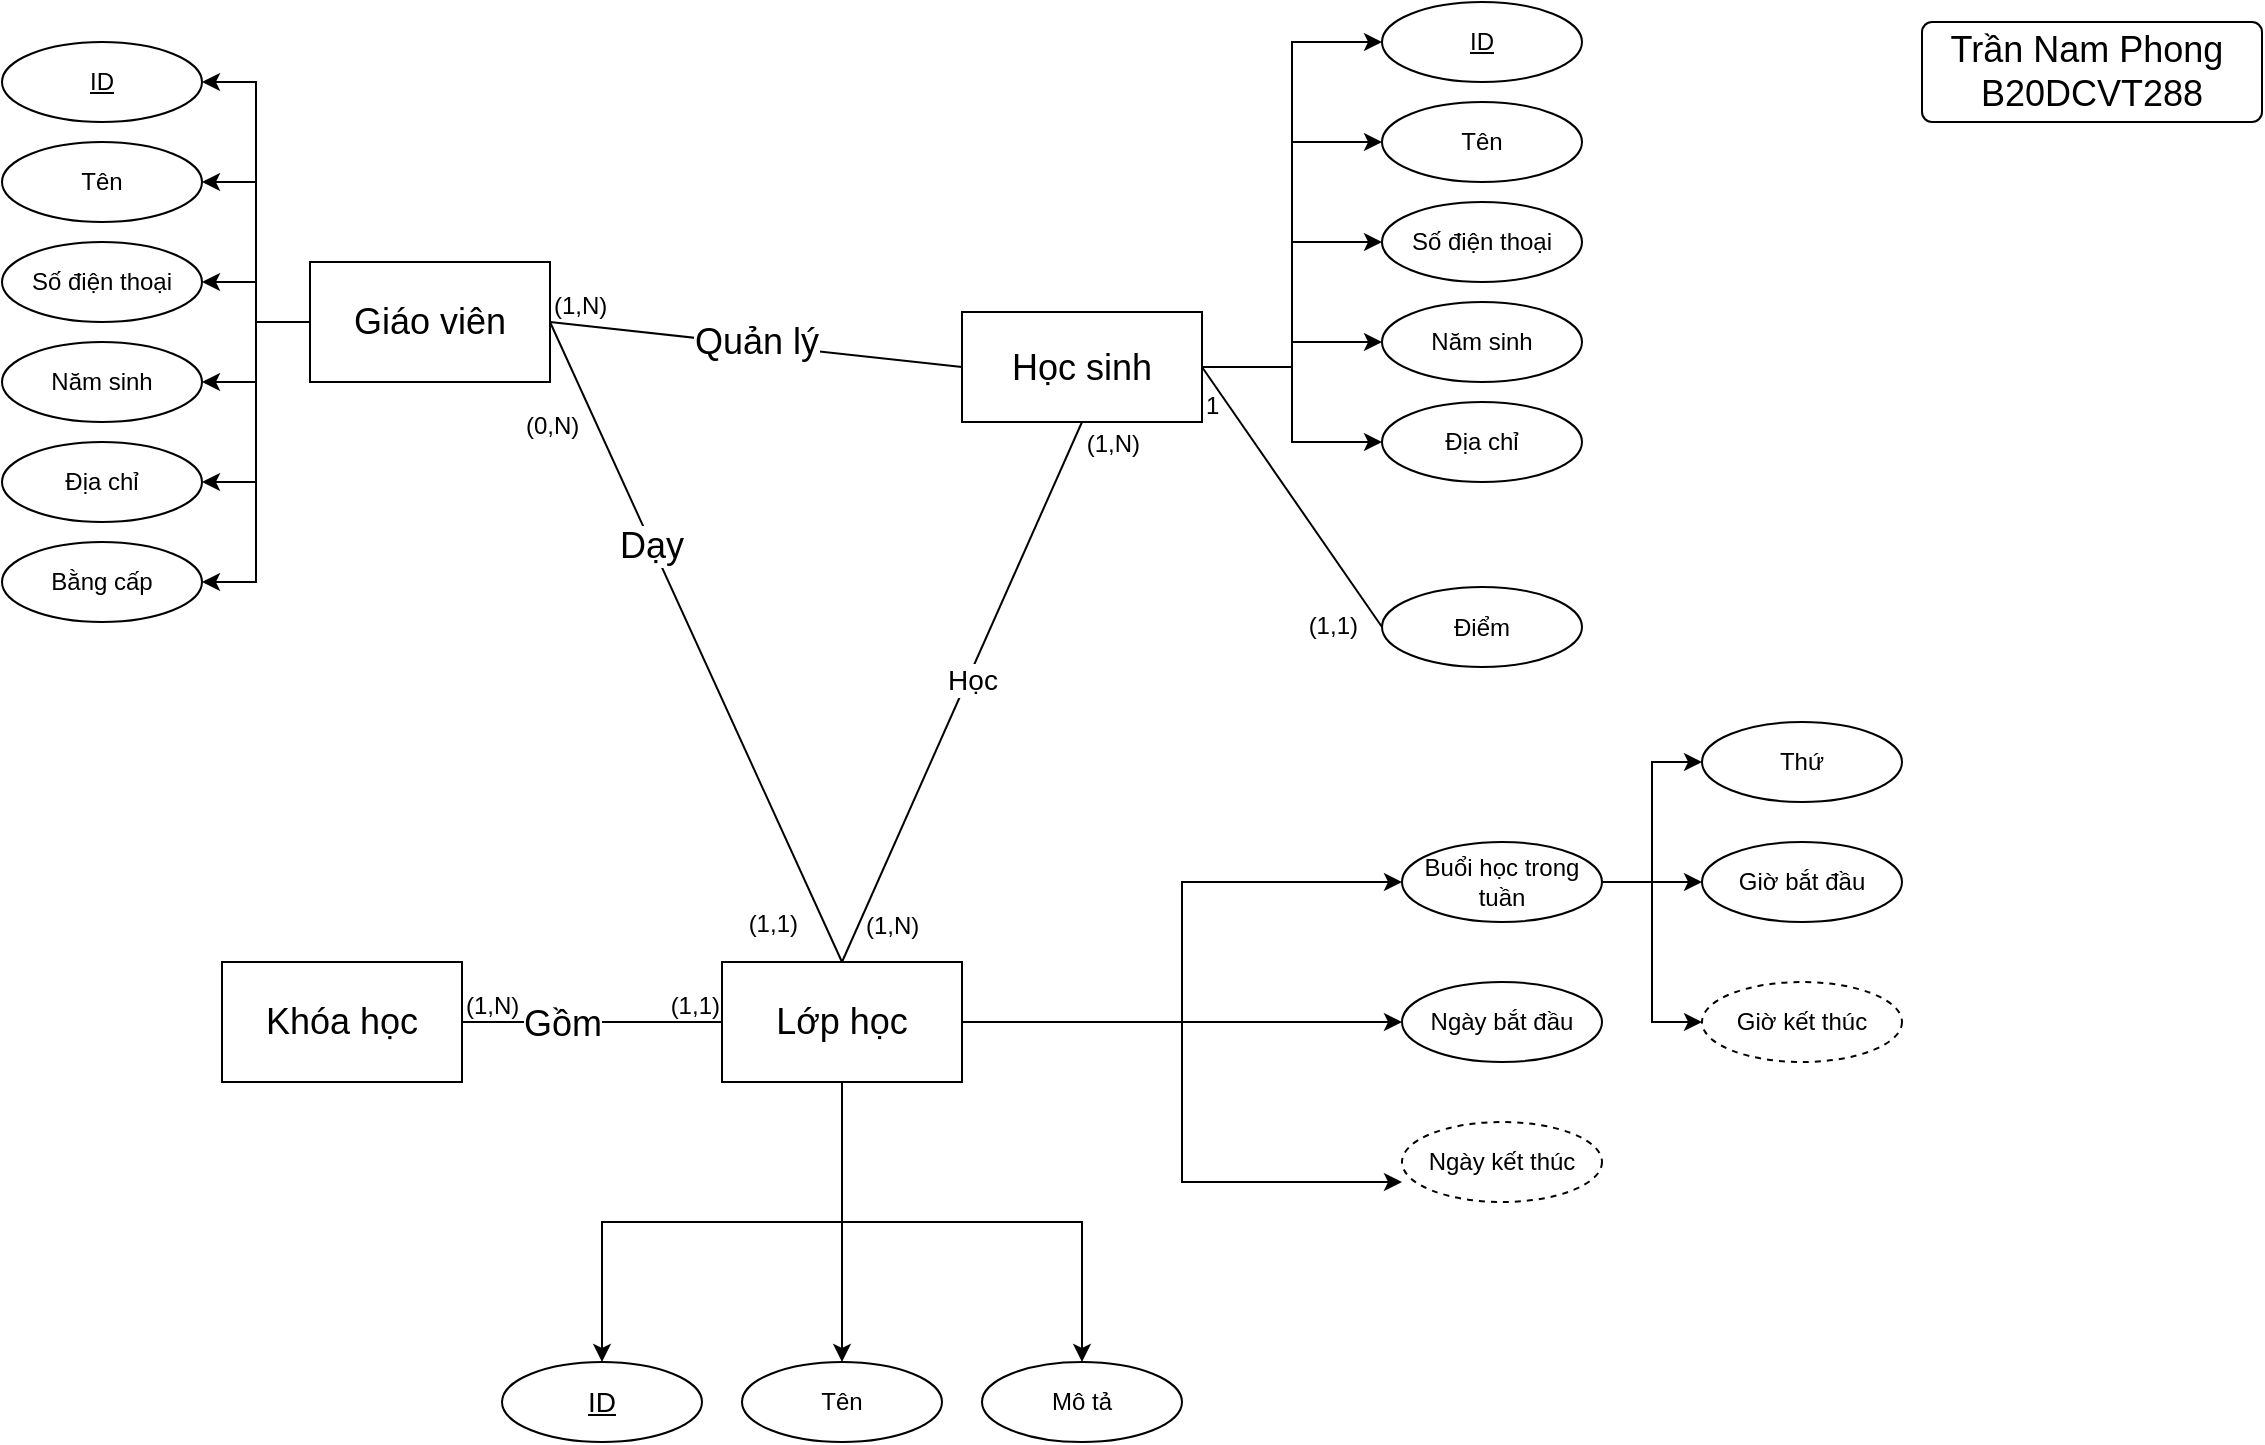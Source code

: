 <mxfile version="21.7.4" type="github">
  <diagram name="Trang-1" id="vdjs2Y66wQAD1nvkVy92">
    <mxGraphModel dx="1633" dy="758" grid="1" gridSize="10" guides="1" tooltips="1" connect="1" arrows="1" fold="1" page="1" pageScale="1" pageWidth="827" pageHeight="1169" math="0" shadow="0">
      <root>
        <mxCell id="0" />
        <mxCell id="1" parent="0" />
        <mxCell id="-m-niKMa6LhvtD6jWnJy-32" style="edgeStyle=orthogonalEdgeStyle;rounded=0;orthogonalLoop=1;jettySize=auto;html=1;exitX=0;exitY=0.5;exitDx=0;exitDy=0;entryX=1;entryY=0.5;entryDx=0;entryDy=0;" parent="1" source="-m-niKMa6LhvtD6jWnJy-1" target="-m-niKMa6LhvtD6jWnJy-2" edge="1">
          <mxGeometry relative="1" as="geometry" />
        </mxCell>
        <mxCell id="-m-niKMa6LhvtD6jWnJy-33" style="edgeStyle=orthogonalEdgeStyle;rounded=0;orthogonalLoop=1;jettySize=auto;html=1;exitX=0;exitY=0.5;exitDx=0;exitDy=0;entryX=1;entryY=0.5;entryDx=0;entryDy=0;" parent="1" source="-m-niKMa6LhvtD6jWnJy-1" target="-m-niKMa6LhvtD6jWnJy-3" edge="1">
          <mxGeometry relative="1" as="geometry" />
        </mxCell>
        <mxCell id="-m-niKMa6LhvtD6jWnJy-34" style="edgeStyle=orthogonalEdgeStyle;rounded=0;orthogonalLoop=1;jettySize=auto;html=1;exitX=0;exitY=0.5;exitDx=0;exitDy=0;entryX=1;entryY=0.5;entryDx=0;entryDy=0;" parent="1" source="-m-niKMa6LhvtD6jWnJy-1" target="-m-niKMa6LhvtD6jWnJy-9" edge="1">
          <mxGeometry relative="1" as="geometry" />
        </mxCell>
        <mxCell id="-m-niKMa6LhvtD6jWnJy-35" style="edgeStyle=orthogonalEdgeStyle;rounded=0;orthogonalLoop=1;jettySize=auto;html=1;exitX=0;exitY=0.5;exitDx=0;exitDy=0;entryX=1;entryY=0.5;entryDx=0;entryDy=0;" parent="1" source="-m-niKMa6LhvtD6jWnJy-1" target="-m-niKMa6LhvtD6jWnJy-12" edge="1">
          <mxGeometry relative="1" as="geometry" />
        </mxCell>
        <mxCell id="-m-niKMa6LhvtD6jWnJy-36" style="edgeStyle=orthogonalEdgeStyle;rounded=0;orthogonalLoop=1;jettySize=auto;html=1;exitX=0;exitY=0.5;exitDx=0;exitDy=0;entryX=1;entryY=0.5;entryDx=0;entryDy=0;" parent="1" source="-m-niKMa6LhvtD6jWnJy-1" target="-m-niKMa6LhvtD6jWnJy-10" edge="1">
          <mxGeometry relative="1" as="geometry" />
        </mxCell>
        <mxCell id="-m-niKMa6LhvtD6jWnJy-37" style="edgeStyle=orthogonalEdgeStyle;rounded=0;orthogonalLoop=1;jettySize=auto;html=1;exitX=0;exitY=0.5;exitDx=0;exitDy=0;entryX=1;entryY=0.5;entryDx=0;entryDy=0;" parent="1" source="-m-niKMa6LhvtD6jWnJy-1" target="-m-niKMa6LhvtD6jWnJy-11" edge="1">
          <mxGeometry relative="1" as="geometry" />
        </mxCell>
        <mxCell id="-m-niKMa6LhvtD6jWnJy-1" value="&lt;font style=&quot;font-size: 18px;&quot;&gt;Giáo viên&lt;/font&gt;" style="rounded=0;whiteSpace=wrap;html=1;" parent="1" vertex="1">
          <mxGeometry x="554" y="290" width="120" height="60" as="geometry" />
        </mxCell>
        <mxCell id="-m-niKMa6LhvtD6jWnJy-2" value="&lt;u&gt;ID&lt;/u&gt;" style="ellipse;whiteSpace=wrap;html=1;" parent="1" vertex="1">
          <mxGeometry x="400" y="180" width="100" height="40" as="geometry" />
        </mxCell>
        <mxCell id="-m-niKMa6LhvtD6jWnJy-3" value="Tên" style="ellipse;whiteSpace=wrap;html=1;" parent="1" vertex="1">
          <mxGeometry x="400" y="230" width="100" height="40" as="geometry" />
        </mxCell>
        <mxCell id="-m-niKMa6LhvtD6jWnJy-9" value="Số điện thoại" style="ellipse;whiteSpace=wrap;html=1;" parent="1" vertex="1">
          <mxGeometry x="400" y="280" width="100" height="40" as="geometry" />
        </mxCell>
        <mxCell id="-m-niKMa6LhvtD6jWnJy-10" value="Địa chỉ" style="ellipse;whiteSpace=wrap;html=1;" parent="1" vertex="1">
          <mxGeometry x="400" y="380" width="100" height="40" as="geometry" />
        </mxCell>
        <mxCell id="-m-niKMa6LhvtD6jWnJy-11" value="Bằng cấp" style="ellipse;whiteSpace=wrap;html=1;" parent="1" vertex="1">
          <mxGeometry x="400" y="430" width="100" height="40" as="geometry" />
        </mxCell>
        <mxCell id="-m-niKMa6LhvtD6jWnJy-12" value="Năm sinh" style="ellipse;whiteSpace=wrap;html=1;" parent="1" vertex="1">
          <mxGeometry x="400" y="330" width="100" height="40" as="geometry" />
        </mxCell>
        <mxCell id="-m-niKMa6LhvtD6jWnJy-13" value="&lt;font style=&quot;font-size: 18px;&quot;&gt;Khóa học&lt;/font&gt;" style="rounded=0;whiteSpace=wrap;html=1;" parent="1" vertex="1">
          <mxGeometry x="510" y="640" width="120" height="60" as="geometry" />
        </mxCell>
        <mxCell id="-m-niKMa6LhvtD6jWnJy-14" value="&lt;u&gt;&lt;font style=&quot;font-size: 14px;&quot;&gt;ID&lt;/font&gt;&lt;/u&gt;" style="ellipse;whiteSpace=wrap;html=1;" parent="1" vertex="1">
          <mxGeometry x="650" y="840" width="100" height="40" as="geometry" />
        </mxCell>
        <mxCell id="-m-niKMa6LhvtD6jWnJy-15" value="Tên" style="ellipse;whiteSpace=wrap;html=1;" parent="1" vertex="1">
          <mxGeometry x="770" y="840" width="100" height="40" as="geometry" />
        </mxCell>
        <mxCell id="-m-niKMa6LhvtD6jWnJy-16" value="Mô tả" style="ellipse;whiteSpace=wrap;html=1;" parent="1" vertex="1">
          <mxGeometry x="890" y="840" width="100" height="40" as="geometry" />
        </mxCell>
        <mxCell id="-m-niKMa6LhvtD6jWnJy-39" style="edgeStyle=orthogonalEdgeStyle;rounded=0;orthogonalLoop=1;jettySize=auto;html=1;exitX=0.5;exitY=1;exitDx=0;exitDy=0;" parent="1" source="-m-niKMa6LhvtD6jWnJy-23" target="-m-niKMa6LhvtD6jWnJy-14" edge="1">
          <mxGeometry relative="1" as="geometry" />
        </mxCell>
        <mxCell id="-m-niKMa6LhvtD6jWnJy-40" style="edgeStyle=orthogonalEdgeStyle;rounded=0;orthogonalLoop=1;jettySize=auto;html=1;exitX=0.5;exitY=1;exitDx=0;exitDy=0;" parent="1" source="-m-niKMa6LhvtD6jWnJy-23" target="-m-niKMa6LhvtD6jWnJy-15" edge="1">
          <mxGeometry relative="1" as="geometry" />
        </mxCell>
        <mxCell id="-m-niKMa6LhvtD6jWnJy-41" style="edgeStyle=orthogonalEdgeStyle;rounded=0;orthogonalLoop=1;jettySize=auto;html=1;exitX=0.5;exitY=1;exitDx=0;exitDy=0;entryX=0.5;entryY=0;entryDx=0;entryDy=0;" parent="1" source="-m-niKMa6LhvtD6jWnJy-23" target="-m-niKMa6LhvtD6jWnJy-16" edge="1">
          <mxGeometry relative="1" as="geometry" />
        </mxCell>
        <mxCell id="-m-niKMa6LhvtD6jWnJy-71" style="edgeStyle=orthogonalEdgeStyle;rounded=0;orthogonalLoop=1;jettySize=auto;html=1;exitX=1;exitY=0.5;exitDx=0;exitDy=0;entryX=0;entryY=0.5;entryDx=0;entryDy=0;" parent="1" source="-m-niKMa6LhvtD6jWnJy-23" target="-m-niKMa6LhvtD6jWnJy-64" edge="1">
          <mxGeometry relative="1" as="geometry" />
        </mxCell>
        <mxCell id="-m-niKMa6LhvtD6jWnJy-72" style="edgeStyle=orthogonalEdgeStyle;rounded=0;orthogonalLoop=1;jettySize=auto;html=1;exitX=1;exitY=0.5;exitDx=0;exitDy=0;entryX=0;entryY=0.5;entryDx=0;entryDy=0;" parent="1" source="-m-niKMa6LhvtD6jWnJy-23" target="-m-niKMa6LhvtD6jWnJy-62" edge="1">
          <mxGeometry relative="1" as="geometry" />
        </mxCell>
        <mxCell id="-m-niKMa6LhvtD6jWnJy-73" style="edgeStyle=orthogonalEdgeStyle;rounded=0;orthogonalLoop=1;jettySize=auto;html=1;exitX=1;exitY=0.5;exitDx=0;exitDy=0;entryX=0;entryY=0.75;entryDx=0;entryDy=0;entryPerimeter=0;" parent="1" source="-m-niKMa6LhvtD6jWnJy-23" target="-m-niKMa6LhvtD6jWnJy-63" edge="1">
          <mxGeometry relative="1" as="geometry" />
        </mxCell>
        <mxCell id="-m-niKMa6LhvtD6jWnJy-23" value="&lt;font style=&quot;font-size: 18px;&quot;&gt;Lớp học&lt;/font&gt;" style="rounded=0;whiteSpace=wrap;html=1;" parent="1" vertex="1">
          <mxGeometry x="760" y="640" width="120" height="60" as="geometry" />
        </mxCell>
        <mxCell id="-m-niKMa6LhvtD6jWnJy-56" style="edgeStyle=orthogonalEdgeStyle;rounded=0;orthogonalLoop=1;jettySize=auto;html=1;exitX=1;exitY=0.5;exitDx=0;exitDy=0;entryX=0;entryY=0.5;entryDx=0;entryDy=0;" parent="1" source="-m-niKMa6LhvtD6jWnJy-48" target="-m-niKMa6LhvtD6jWnJy-49" edge="1">
          <mxGeometry relative="1" as="geometry" />
        </mxCell>
        <mxCell id="-m-niKMa6LhvtD6jWnJy-57" style="edgeStyle=orthogonalEdgeStyle;rounded=0;orthogonalLoop=1;jettySize=auto;html=1;exitX=1;exitY=0.5;exitDx=0;exitDy=0;entryX=0;entryY=0.5;entryDx=0;entryDy=0;" parent="1" source="-m-niKMa6LhvtD6jWnJy-48" target="-m-niKMa6LhvtD6jWnJy-50" edge="1">
          <mxGeometry relative="1" as="geometry" />
        </mxCell>
        <mxCell id="-m-niKMa6LhvtD6jWnJy-58" style="edgeStyle=orthogonalEdgeStyle;rounded=0;orthogonalLoop=1;jettySize=auto;html=1;exitX=1;exitY=0.5;exitDx=0;exitDy=0;entryX=0;entryY=0.5;entryDx=0;entryDy=0;" parent="1" source="-m-niKMa6LhvtD6jWnJy-48" target="-m-niKMa6LhvtD6jWnJy-51" edge="1">
          <mxGeometry relative="1" as="geometry" />
        </mxCell>
        <mxCell id="-m-niKMa6LhvtD6jWnJy-59" style="edgeStyle=orthogonalEdgeStyle;rounded=0;orthogonalLoop=1;jettySize=auto;html=1;exitX=1;exitY=0.5;exitDx=0;exitDy=0;entryX=0;entryY=0.5;entryDx=0;entryDy=0;" parent="1" source="-m-niKMa6LhvtD6jWnJy-48" target="-m-niKMa6LhvtD6jWnJy-54" edge="1">
          <mxGeometry relative="1" as="geometry" />
        </mxCell>
        <mxCell id="-m-niKMa6LhvtD6jWnJy-60" style="edgeStyle=orthogonalEdgeStyle;rounded=0;orthogonalLoop=1;jettySize=auto;html=1;exitX=1;exitY=0.5;exitDx=0;exitDy=0;entryX=0;entryY=0.5;entryDx=0;entryDy=0;" parent="1" source="-m-niKMa6LhvtD6jWnJy-48" target="-m-niKMa6LhvtD6jWnJy-52" edge="1">
          <mxGeometry relative="1" as="geometry" />
        </mxCell>
        <mxCell id="-m-niKMa6LhvtD6jWnJy-48" value="&lt;font style=&quot;font-size: 18px;&quot;&gt;Học sinh&lt;/font&gt;" style="rounded=0;whiteSpace=wrap;html=1;" parent="1" vertex="1">
          <mxGeometry x="880" y="315" width="120" height="55" as="geometry" />
        </mxCell>
        <mxCell id="-m-niKMa6LhvtD6jWnJy-49" value="&lt;u&gt;ID&lt;/u&gt;" style="ellipse;whiteSpace=wrap;html=1;" parent="1" vertex="1">
          <mxGeometry x="1090" y="160" width="100" height="40" as="geometry" />
        </mxCell>
        <mxCell id="-m-niKMa6LhvtD6jWnJy-50" value="Tên" style="ellipse;whiteSpace=wrap;html=1;" parent="1" vertex="1">
          <mxGeometry x="1090" y="210" width="100" height="40" as="geometry" />
        </mxCell>
        <mxCell id="-m-niKMa6LhvtD6jWnJy-51" value="Số điện thoại" style="ellipse;whiteSpace=wrap;html=1;" parent="1" vertex="1">
          <mxGeometry x="1090" y="260" width="100" height="40" as="geometry" />
        </mxCell>
        <mxCell id="-m-niKMa6LhvtD6jWnJy-52" value="Địa chỉ" style="ellipse;whiteSpace=wrap;html=1;" parent="1" vertex="1">
          <mxGeometry x="1090" y="360" width="100" height="40" as="geometry" />
        </mxCell>
        <mxCell id="-m-niKMa6LhvtD6jWnJy-53" value="Điểm" style="ellipse;whiteSpace=wrap;html=1;" parent="1" vertex="1">
          <mxGeometry x="1090" y="452.5" width="100" height="40" as="geometry" />
        </mxCell>
        <mxCell id="-m-niKMa6LhvtD6jWnJy-54" value="Năm sinh" style="ellipse;whiteSpace=wrap;html=1;" parent="1" vertex="1">
          <mxGeometry x="1090" y="310" width="100" height="40" as="geometry" />
        </mxCell>
        <mxCell id="-m-niKMa6LhvtD6jWnJy-62" value="Ngày bắt đầu" style="ellipse;whiteSpace=wrap;html=1;" parent="1" vertex="1">
          <mxGeometry x="1100" y="650" width="100" height="40" as="geometry" />
        </mxCell>
        <mxCell id="-m-niKMa6LhvtD6jWnJy-63" value="Ngày kết thúc" style="ellipse;whiteSpace=wrap;html=1;align=center;dashed=1;" parent="1" vertex="1">
          <mxGeometry x="1100" y="720" width="100" height="40" as="geometry" />
        </mxCell>
        <mxCell id="-m-niKMa6LhvtD6jWnJy-68" style="edgeStyle=orthogonalEdgeStyle;rounded=0;orthogonalLoop=1;jettySize=auto;html=1;exitX=1;exitY=0.5;exitDx=0;exitDy=0;entryX=0;entryY=0.5;entryDx=0;entryDy=0;" parent="1" source="-m-niKMa6LhvtD6jWnJy-64" target="-m-niKMa6LhvtD6jWnJy-65" edge="1">
          <mxGeometry relative="1" as="geometry" />
        </mxCell>
        <mxCell id="-m-niKMa6LhvtD6jWnJy-69" style="edgeStyle=orthogonalEdgeStyle;rounded=0;orthogonalLoop=1;jettySize=auto;html=1;exitX=1;exitY=0.5;exitDx=0;exitDy=0;entryX=0;entryY=0.5;entryDx=0;entryDy=0;" parent="1" source="-m-niKMa6LhvtD6jWnJy-64" target="-m-niKMa6LhvtD6jWnJy-66" edge="1">
          <mxGeometry relative="1" as="geometry" />
        </mxCell>
        <mxCell id="-m-niKMa6LhvtD6jWnJy-70" style="edgeStyle=orthogonalEdgeStyle;rounded=0;orthogonalLoop=1;jettySize=auto;html=1;exitX=1;exitY=0.5;exitDx=0;exitDy=0;entryX=0;entryY=0.5;entryDx=0;entryDy=0;" parent="1" source="-m-niKMa6LhvtD6jWnJy-64" target="-m-niKMa6LhvtD6jWnJy-67" edge="1">
          <mxGeometry relative="1" as="geometry" />
        </mxCell>
        <mxCell id="-m-niKMa6LhvtD6jWnJy-64" value="Buổi học trong tuần" style="ellipse;whiteSpace=wrap;html=1;" parent="1" vertex="1">
          <mxGeometry x="1100" y="580" width="100" height="40" as="geometry" />
        </mxCell>
        <mxCell id="-m-niKMa6LhvtD6jWnJy-65" value="Thứ" style="ellipse;whiteSpace=wrap;html=1;" parent="1" vertex="1">
          <mxGeometry x="1250" y="520" width="100" height="40" as="geometry" />
        </mxCell>
        <mxCell id="-m-niKMa6LhvtD6jWnJy-66" value="Giờ bắt đầu" style="ellipse;whiteSpace=wrap;html=1;" parent="1" vertex="1">
          <mxGeometry x="1250" y="580" width="100" height="40" as="geometry" />
        </mxCell>
        <mxCell id="-m-niKMa6LhvtD6jWnJy-67" value="Giờ kết thúc" style="ellipse;whiteSpace=wrap;html=1;align=center;dashed=1;" parent="1" vertex="1">
          <mxGeometry x="1250" y="650" width="100" height="40" as="geometry" />
        </mxCell>
        <mxCell id="-m-niKMa6LhvtD6jWnJy-77" value="" style="endArrow=none;html=1;rounded=0;exitX=1;exitY=0.5;exitDx=0;exitDy=0;entryX=0.5;entryY=0;entryDx=0;entryDy=0;" parent="1" source="-m-niKMa6LhvtD6jWnJy-1" target="-m-niKMa6LhvtD6jWnJy-23" edge="1">
          <mxGeometry relative="1" as="geometry">
            <mxPoint x="670" y="590" as="sourcePoint" />
            <mxPoint x="830" y="590" as="targetPoint" />
          </mxGeometry>
        </mxCell>
        <mxCell id="-m-niKMa6LhvtD6jWnJy-78" value="(0,N)" style="resizable=0;html=1;whiteSpace=wrap;align=left;verticalAlign=bottom;" parent="-m-niKMa6LhvtD6jWnJy-77" connectable="0" vertex="1">
          <mxGeometry x="-1" relative="1" as="geometry">
            <mxPoint x="-14" y="60" as="offset" />
          </mxGeometry>
        </mxCell>
        <mxCell id="-m-niKMa6LhvtD6jWnJy-79" value="(1,1)" style="resizable=0;html=1;whiteSpace=wrap;align=right;verticalAlign=bottom;" parent="-m-niKMa6LhvtD6jWnJy-77" connectable="0" vertex="1">
          <mxGeometry x="1" relative="1" as="geometry">
            <mxPoint x="-20" y="-10" as="offset" />
          </mxGeometry>
        </mxCell>
        <mxCell id="-m-niKMa6LhvtD6jWnJy-83" value="&lt;font style=&quot;font-size: 18px;&quot;&gt;Dạy&amp;nbsp;&lt;/font&gt;" style="edgeLabel;html=1;align=center;verticalAlign=middle;resizable=0;points=[];" parent="-m-niKMa6LhvtD6jWnJy-77" vertex="1" connectable="0">
          <mxGeometry x="-0.298" y="2" relative="1" as="geometry">
            <mxPoint as="offset" />
          </mxGeometry>
        </mxCell>
        <mxCell id="-m-niKMa6LhvtD6jWnJy-80" value="" style="endArrow=none;html=1;rounded=0;exitX=1;exitY=0.5;exitDx=0;exitDy=0;" parent="1" source="-m-niKMa6LhvtD6jWnJy-13" target="-m-niKMa6LhvtD6jWnJy-23" edge="1">
          <mxGeometry relative="1" as="geometry">
            <mxPoint x="670" y="590" as="sourcePoint" />
            <mxPoint x="830" y="590" as="targetPoint" />
          </mxGeometry>
        </mxCell>
        <mxCell id="-m-niKMa6LhvtD6jWnJy-81" value="(1,N)" style="resizable=0;html=1;whiteSpace=wrap;align=left;verticalAlign=bottom;" parent="-m-niKMa6LhvtD6jWnJy-80" connectable="0" vertex="1">
          <mxGeometry x="-1" relative="1" as="geometry" />
        </mxCell>
        <mxCell id="-m-niKMa6LhvtD6jWnJy-82" value="(1,1)" style="resizable=0;html=1;whiteSpace=wrap;align=right;verticalAlign=bottom;" parent="-m-niKMa6LhvtD6jWnJy-80" connectable="0" vertex="1">
          <mxGeometry x="1" relative="1" as="geometry" />
        </mxCell>
        <mxCell id="-m-niKMa6LhvtD6jWnJy-84" value="&lt;font style=&quot;font-size: 18px;&quot;&gt;Gồm&lt;/font&gt;" style="edgeLabel;html=1;align=center;verticalAlign=middle;resizable=0;points=[];" parent="-m-niKMa6LhvtD6jWnJy-80" vertex="1" connectable="0">
          <mxGeometry x="-0.228" y="-1" relative="1" as="geometry">
            <mxPoint as="offset" />
          </mxGeometry>
        </mxCell>
        <mxCell id="-m-niKMa6LhvtD6jWnJy-86" value="" style="endArrow=none;html=1;rounded=0;entryX=0.5;entryY=1;entryDx=0;entryDy=0;" parent="1" target="-m-niKMa6LhvtD6jWnJy-48" edge="1">
          <mxGeometry relative="1" as="geometry">
            <mxPoint x="820" y="640" as="sourcePoint" />
            <mxPoint x="1500" y="400" as="targetPoint" />
          </mxGeometry>
        </mxCell>
        <mxCell id="-m-niKMa6LhvtD6jWnJy-87" value="(1,N)" style="resizable=0;html=1;whiteSpace=wrap;align=left;verticalAlign=bottom;" parent="-m-niKMa6LhvtD6jWnJy-86" connectable="0" vertex="1">
          <mxGeometry x="-1" relative="1" as="geometry">
            <mxPoint x="10" y="-10" as="offset" />
          </mxGeometry>
        </mxCell>
        <mxCell id="-m-niKMa6LhvtD6jWnJy-88" value="(1,N)" style="resizable=0;html=1;whiteSpace=wrap;align=right;verticalAlign=bottom;" parent="-m-niKMa6LhvtD6jWnJy-86" connectable="0" vertex="1">
          <mxGeometry x="1" relative="1" as="geometry">
            <mxPoint x="30" y="20" as="offset" />
          </mxGeometry>
        </mxCell>
        <mxCell id="-m-niKMa6LhvtD6jWnJy-89" value="&lt;font style=&quot;font-size: 14px;&quot;&gt;Học&lt;/font&gt;" style="edgeLabel;html=1;align=center;verticalAlign=middle;resizable=0;points=[];" parent="-m-niKMa6LhvtD6jWnJy-86" vertex="1" connectable="0">
          <mxGeometry x="0.049" y="-2" relative="1" as="geometry">
            <mxPoint as="offset" />
          </mxGeometry>
        </mxCell>
        <mxCell id="-m-niKMa6LhvtD6jWnJy-93" value="" style="endArrow=none;html=1;rounded=0;exitX=1;exitY=0.5;exitDx=0;exitDy=0;entryX=0;entryY=0.5;entryDx=0;entryDy=0;" parent="1" source="-m-niKMa6LhvtD6jWnJy-48" target="-m-niKMa6LhvtD6jWnJy-53" edge="1">
          <mxGeometry relative="1" as="geometry">
            <mxPoint x="910" y="440" as="sourcePoint" />
            <mxPoint x="1070" y="440" as="targetPoint" />
          </mxGeometry>
        </mxCell>
        <mxCell id="-m-niKMa6LhvtD6jWnJy-94" value="1" style="resizable=0;html=1;whiteSpace=wrap;align=left;verticalAlign=bottom;" parent="-m-niKMa6LhvtD6jWnJy-93" connectable="0" vertex="1">
          <mxGeometry x="-1" relative="1" as="geometry">
            <mxPoint y="28" as="offset" />
          </mxGeometry>
        </mxCell>
        <mxCell id="-m-niKMa6LhvtD6jWnJy-95" value="(1,1)" style="resizable=0;html=1;whiteSpace=wrap;align=right;verticalAlign=bottom;" parent="-m-niKMa6LhvtD6jWnJy-93" connectable="0" vertex="1">
          <mxGeometry x="1" relative="1" as="geometry">
            <mxPoint x="-10" y="8" as="offset" />
          </mxGeometry>
        </mxCell>
        <mxCell id="-m-niKMa6LhvtD6jWnJy-96" value="&lt;font style=&quot;font-size: 18px;&quot;&gt;Trần Nam Phong&amp;nbsp;&lt;br&gt;B20DCVT288&lt;/font&gt;" style="rounded=1;arcSize=10;whiteSpace=wrap;html=1;align=center;" parent="1" vertex="1">
          <mxGeometry x="1360" y="170" width="170" height="50" as="geometry" />
        </mxCell>
        <mxCell id="WvYnCzxHNMJH8QfInhcj-1" value="" style="endArrow=none;html=1;rounded=0;exitX=1;exitY=0.5;exitDx=0;exitDy=0;entryX=0;entryY=0.5;entryDx=0;entryDy=0;" edge="1" parent="1" source="-m-niKMa6LhvtD6jWnJy-1" target="-m-niKMa6LhvtD6jWnJy-48">
          <mxGeometry relative="1" as="geometry">
            <mxPoint x="840" y="360" as="sourcePoint" />
            <mxPoint x="1000" y="360" as="targetPoint" />
          </mxGeometry>
        </mxCell>
        <mxCell id="WvYnCzxHNMJH8QfInhcj-2" value="(1,N)" style="resizable=0;html=1;whiteSpace=wrap;align=left;verticalAlign=bottom;" connectable="0" vertex="1" parent="WvYnCzxHNMJH8QfInhcj-1">
          <mxGeometry x="-1" relative="1" as="geometry" />
        </mxCell>
        <mxCell id="WvYnCzxHNMJH8QfInhcj-4" value="&lt;font style=&quot;font-size: 18px;&quot;&gt;Quản lý&lt;/font&gt;" style="edgeLabel;html=1;align=center;verticalAlign=middle;resizable=0;points=[];" vertex="1" connectable="0" parent="WvYnCzxHNMJH8QfInhcj-1">
          <mxGeometry x="-0.004" y="1" relative="1" as="geometry">
            <mxPoint as="offset" />
          </mxGeometry>
        </mxCell>
      </root>
    </mxGraphModel>
  </diagram>
</mxfile>

